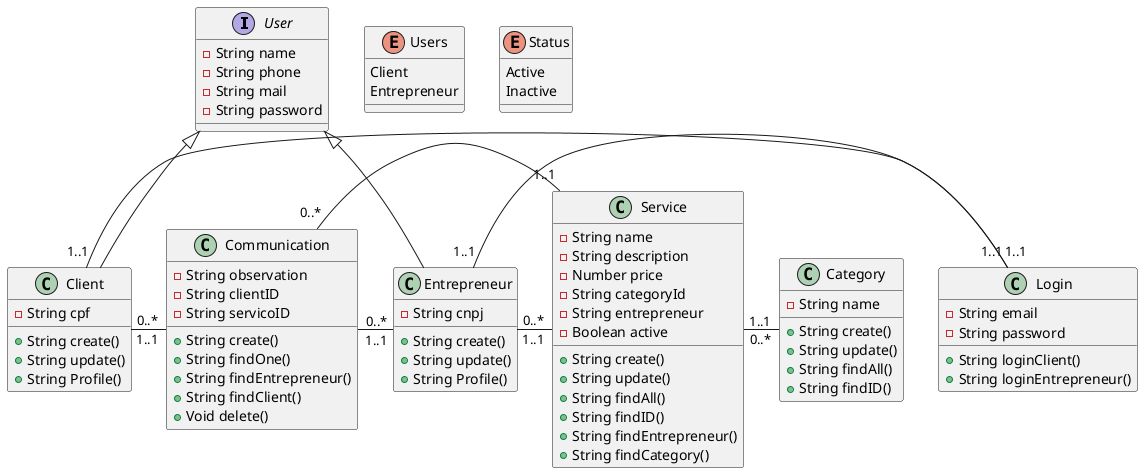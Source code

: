 @startuml DiagramClass
    interface User {
      -String name
      -String phone
      -String mail
      -String password
    }

    class Entrepreneur extends User {
      -String cnpj
      +String create()
      +String update()
      +String Profile()
    }

    class Client extends User {
      -String cpf
      +String create()
      +String update()
      +String Profile()
    }

    class Login{
      -String email
      -String password
      +String loginClient()
      +String loginEntrepreneur()
    }

    enum Users{
      Client
      Entrepreneur
    }

    Client "1..1" - "1..1" Login
    Entrepreneur "1..1" - "1..1" Login

    class Service {
      -String name
      -String description
      -Number price
      -String categoryId
      -String entrepreneur
      -Boolean active

      +String create()
      +String update()
      +String findAll()
      +String findID()
      +String findEntrepreneur()
      +String findCategory()      
    }

    Entrepreneur "0..*" - "1..1" Service

    enum Status{
      Active
      Inactive
    }

    class Category {
      -String name

      +String create()
      +String update()
      +String findAll()
      +String findID()
    }

    Service "1..1" - "0..*" Category

    class Communication{
      -String observation 
      -String clientID
      -String servicoID

      +String create()
      +String findOne()
      +String findEntrepreneur()
      +String findClient()
      +Void delete()
    }

    Client "0..*" - "1..1" Communication
    Communication "0..*" - "1..1" Service
    Communication "0..*" - "1..1" Entrepreneur
    
@enduml